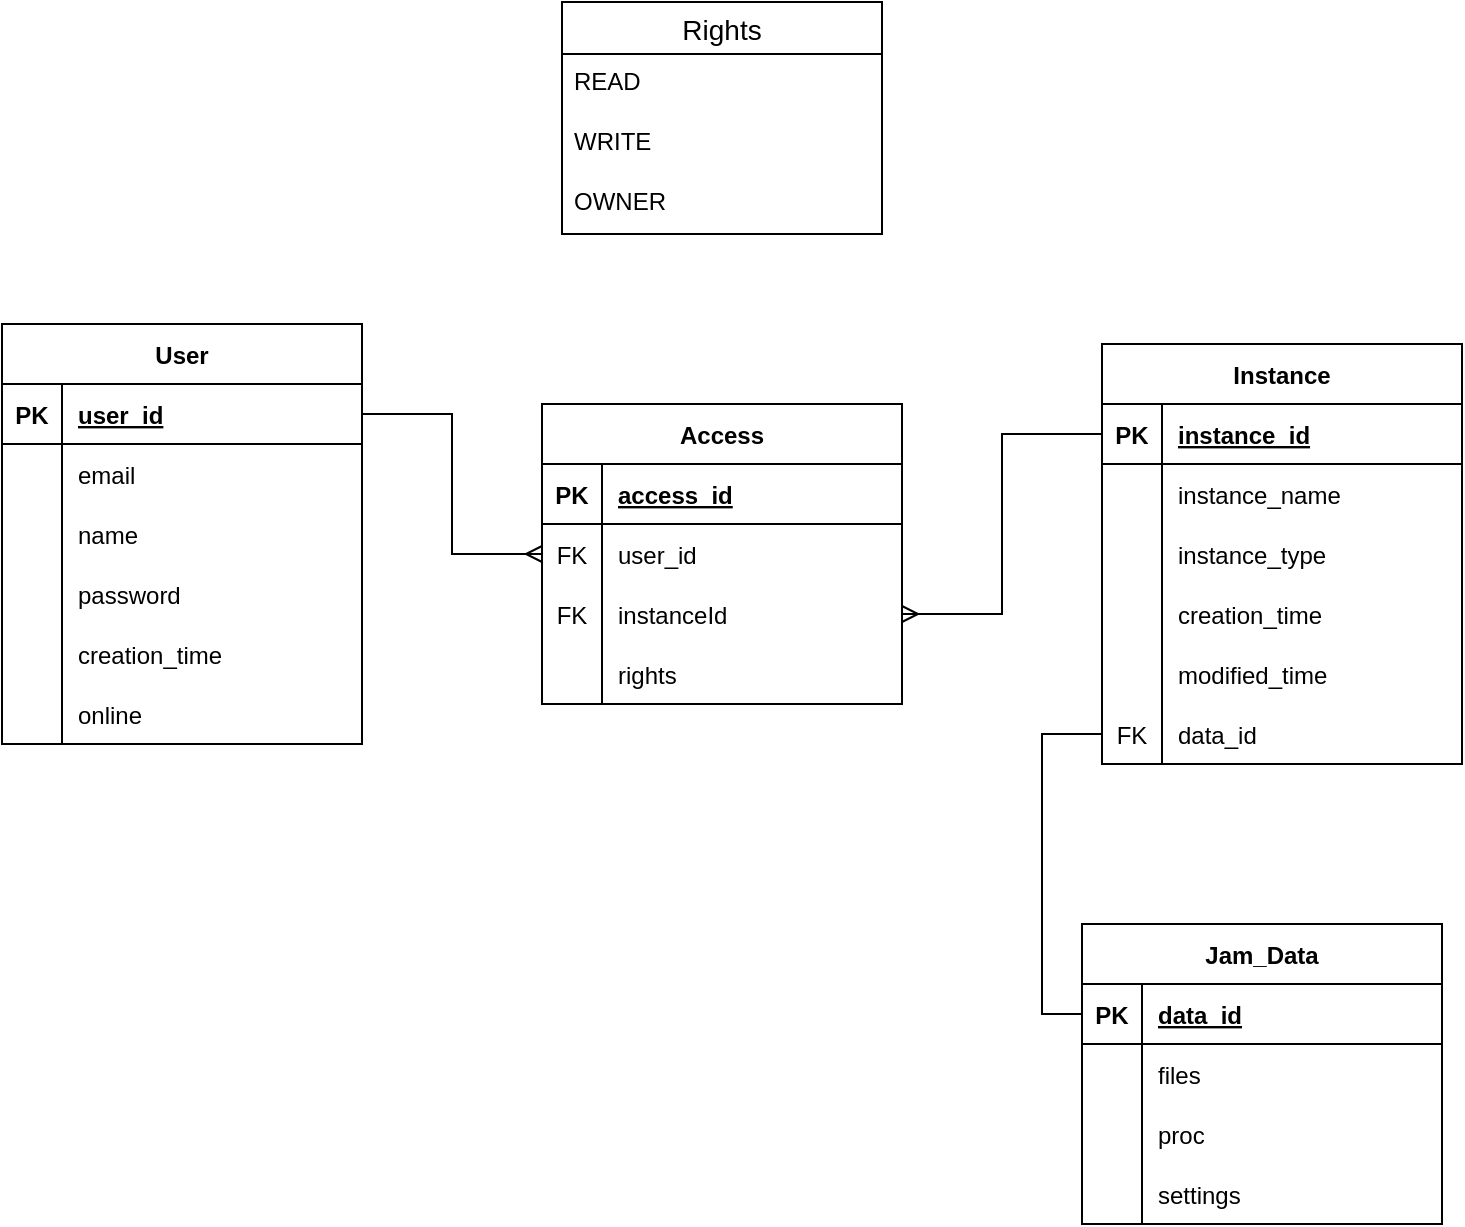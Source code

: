 <mxfile version="18.1.3" type="github"><diagram id="M13giW1HKXhDbI3EvZ1D" name="Page-1"><mxGraphModel dx="1422" dy="762" grid="1" gridSize="10" guides="1" tooltips="1" connect="1" arrows="1" fold="1" page="1" pageScale="1" pageWidth="827" pageHeight="1169" math="0" shadow="0"><root><mxCell id="0"/><mxCell id="1" parent="0"/><mxCell id="X7GeTNP8KSIjMDw2_woo-1" value="User" style="shape=table;startSize=30;container=1;collapsible=1;childLayout=tableLayout;fixedRows=1;rowLines=0;fontStyle=1;align=center;resizeLast=1;" vertex="1" parent="1"><mxGeometry x="50" y="221" width="180" height="210" as="geometry"/></mxCell><mxCell id="X7GeTNP8KSIjMDw2_woo-2" value="" style="shape=tableRow;horizontal=0;startSize=0;swimlaneHead=0;swimlaneBody=0;fillColor=none;collapsible=0;dropTarget=0;points=[[0,0.5],[1,0.5]];portConstraint=eastwest;top=0;left=0;right=0;bottom=1;" vertex="1" parent="X7GeTNP8KSIjMDw2_woo-1"><mxGeometry y="30" width="180" height="30" as="geometry"/></mxCell><mxCell id="X7GeTNP8KSIjMDw2_woo-3" value="PK" style="shape=partialRectangle;connectable=0;fillColor=none;top=0;left=0;bottom=0;right=0;fontStyle=1;overflow=hidden;" vertex="1" parent="X7GeTNP8KSIjMDw2_woo-2"><mxGeometry width="30" height="30" as="geometry"><mxRectangle width="30" height="30" as="alternateBounds"/></mxGeometry></mxCell><mxCell id="X7GeTNP8KSIjMDw2_woo-4" value="user_id" style="shape=partialRectangle;connectable=0;fillColor=none;top=0;left=0;bottom=0;right=0;align=left;spacingLeft=6;fontStyle=5;overflow=hidden;" vertex="1" parent="X7GeTNP8KSIjMDw2_woo-2"><mxGeometry x="30" width="150" height="30" as="geometry"><mxRectangle width="150" height="30" as="alternateBounds"/></mxGeometry></mxCell><mxCell id="X7GeTNP8KSIjMDw2_woo-5" value="" style="shape=tableRow;horizontal=0;startSize=0;swimlaneHead=0;swimlaneBody=0;fillColor=none;collapsible=0;dropTarget=0;points=[[0,0.5],[1,0.5]];portConstraint=eastwest;top=0;left=0;right=0;bottom=0;" vertex="1" parent="X7GeTNP8KSIjMDw2_woo-1"><mxGeometry y="60" width="180" height="30" as="geometry"/></mxCell><mxCell id="X7GeTNP8KSIjMDw2_woo-6" value="" style="shape=partialRectangle;connectable=0;fillColor=none;top=0;left=0;bottom=0;right=0;editable=1;overflow=hidden;" vertex="1" parent="X7GeTNP8KSIjMDw2_woo-5"><mxGeometry width="30" height="30" as="geometry"><mxRectangle width="30" height="30" as="alternateBounds"/></mxGeometry></mxCell><mxCell id="X7GeTNP8KSIjMDw2_woo-7" value="email" style="shape=partialRectangle;connectable=0;fillColor=none;top=0;left=0;bottom=0;right=0;align=left;spacingLeft=6;overflow=hidden;" vertex="1" parent="X7GeTNP8KSIjMDw2_woo-5"><mxGeometry x="30" width="150" height="30" as="geometry"><mxRectangle width="150" height="30" as="alternateBounds"/></mxGeometry></mxCell><mxCell id="X7GeTNP8KSIjMDw2_woo-8" value="" style="shape=tableRow;horizontal=0;startSize=0;swimlaneHead=0;swimlaneBody=0;fillColor=none;collapsible=0;dropTarget=0;points=[[0,0.5],[1,0.5]];portConstraint=eastwest;top=0;left=0;right=0;bottom=0;" vertex="1" parent="X7GeTNP8KSIjMDw2_woo-1"><mxGeometry y="90" width="180" height="30" as="geometry"/></mxCell><mxCell id="X7GeTNP8KSIjMDw2_woo-9" value="" style="shape=partialRectangle;connectable=0;fillColor=none;top=0;left=0;bottom=0;right=0;editable=1;overflow=hidden;" vertex="1" parent="X7GeTNP8KSIjMDw2_woo-8"><mxGeometry width="30" height="30" as="geometry"><mxRectangle width="30" height="30" as="alternateBounds"/></mxGeometry></mxCell><mxCell id="X7GeTNP8KSIjMDw2_woo-10" value="name" style="shape=partialRectangle;connectable=0;fillColor=none;top=0;left=0;bottom=0;right=0;align=left;spacingLeft=6;overflow=hidden;" vertex="1" parent="X7GeTNP8KSIjMDw2_woo-8"><mxGeometry x="30" width="150" height="30" as="geometry"><mxRectangle width="150" height="30" as="alternateBounds"/></mxGeometry></mxCell><mxCell id="X7GeTNP8KSIjMDw2_woo-11" value="" style="shape=tableRow;horizontal=0;startSize=0;swimlaneHead=0;swimlaneBody=0;fillColor=none;collapsible=0;dropTarget=0;points=[[0,0.5],[1,0.5]];portConstraint=eastwest;top=0;left=0;right=0;bottom=0;" vertex="1" parent="X7GeTNP8KSIjMDw2_woo-1"><mxGeometry y="120" width="180" height="30" as="geometry"/></mxCell><mxCell id="X7GeTNP8KSIjMDw2_woo-12" value="" style="shape=partialRectangle;connectable=0;fillColor=none;top=0;left=0;bottom=0;right=0;editable=1;overflow=hidden;" vertex="1" parent="X7GeTNP8KSIjMDw2_woo-11"><mxGeometry width="30" height="30" as="geometry"><mxRectangle width="30" height="30" as="alternateBounds"/></mxGeometry></mxCell><mxCell id="X7GeTNP8KSIjMDw2_woo-13" value="password" style="shape=partialRectangle;connectable=0;fillColor=none;top=0;left=0;bottom=0;right=0;align=left;spacingLeft=6;overflow=hidden;" vertex="1" parent="X7GeTNP8KSIjMDw2_woo-11"><mxGeometry x="30" width="150" height="30" as="geometry"><mxRectangle width="150" height="30" as="alternateBounds"/></mxGeometry></mxCell><mxCell id="X7GeTNP8KSIjMDw2_woo-16" value="" style="shape=tableRow;horizontal=0;startSize=0;swimlaneHead=0;swimlaneBody=0;fillColor=none;collapsible=0;dropTarget=0;points=[[0,0.5],[1,0.5]];portConstraint=eastwest;top=0;left=0;right=0;bottom=0;" vertex="1" parent="X7GeTNP8KSIjMDw2_woo-1"><mxGeometry y="150" width="180" height="30" as="geometry"/></mxCell><mxCell id="X7GeTNP8KSIjMDw2_woo-17" value="" style="shape=partialRectangle;connectable=0;fillColor=none;top=0;left=0;bottom=0;right=0;editable=1;overflow=hidden;" vertex="1" parent="X7GeTNP8KSIjMDw2_woo-16"><mxGeometry width="30" height="30" as="geometry"><mxRectangle width="30" height="30" as="alternateBounds"/></mxGeometry></mxCell><mxCell id="X7GeTNP8KSIjMDw2_woo-18" value="creation_time" style="shape=partialRectangle;connectable=0;fillColor=none;top=0;left=0;bottom=0;right=0;align=left;spacingLeft=6;overflow=hidden;" vertex="1" parent="X7GeTNP8KSIjMDw2_woo-16"><mxGeometry x="30" width="150" height="30" as="geometry"><mxRectangle width="150" height="30" as="alternateBounds"/></mxGeometry></mxCell><mxCell id="X7GeTNP8KSIjMDw2_woo-21" value="" style="shape=tableRow;horizontal=0;startSize=0;swimlaneHead=0;swimlaneBody=0;fillColor=none;collapsible=0;dropTarget=0;points=[[0,0.5],[1,0.5]];portConstraint=eastwest;top=0;left=0;right=0;bottom=0;" vertex="1" parent="X7GeTNP8KSIjMDw2_woo-1"><mxGeometry y="180" width="180" height="30" as="geometry"/></mxCell><mxCell id="X7GeTNP8KSIjMDw2_woo-22" value="" style="shape=partialRectangle;connectable=0;fillColor=none;top=0;left=0;bottom=0;right=0;editable=1;overflow=hidden;" vertex="1" parent="X7GeTNP8KSIjMDw2_woo-21"><mxGeometry width="30" height="30" as="geometry"><mxRectangle width="30" height="30" as="alternateBounds"/></mxGeometry></mxCell><mxCell id="X7GeTNP8KSIjMDw2_woo-23" value="online" style="shape=partialRectangle;connectable=0;fillColor=none;top=0;left=0;bottom=0;right=0;align=left;spacingLeft=6;overflow=hidden;" vertex="1" parent="X7GeTNP8KSIjMDw2_woo-21"><mxGeometry x="30" width="150" height="30" as="geometry"><mxRectangle width="150" height="30" as="alternateBounds"/></mxGeometry></mxCell><mxCell id="X7GeTNP8KSIjMDw2_woo-24" value="Access" style="shape=table;startSize=30;container=1;collapsible=1;childLayout=tableLayout;fixedRows=1;rowLines=0;fontStyle=1;align=center;resizeLast=1;" vertex="1" parent="1"><mxGeometry x="320" y="261" width="180" height="150" as="geometry"/></mxCell><mxCell id="X7GeTNP8KSIjMDw2_woo-25" value="" style="shape=tableRow;horizontal=0;startSize=0;swimlaneHead=0;swimlaneBody=0;fillColor=none;collapsible=0;dropTarget=0;points=[[0,0.5],[1,0.5]];portConstraint=eastwest;top=0;left=0;right=0;bottom=1;" vertex="1" parent="X7GeTNP8KSIjMDw2_woo-24"><mxGeometry y="30" width="180" height="30" as="geometry"/></mxCell><mxCell id="X7GeTNP8KSIjMDw2_woo-26" value="PK" style="shape=partialRectangle;connectable=0;fillColor=none;top=0;left=0;bottom=0;right=0;fontStyle=1;overflow=hidden;" vertex="1" parent="X7GeTNP8KSIjMDw2_woo-25"><mxGeometry width="30" height="30" as="geometry"><mxRectangle width="30" height="30" as="alternateBounds"/></mxGeometry></mxCell><mxCell id="X7GeTNP8KSIjMDw2_woo-27" value="access_id" style="shape=partialRectangle;connectable=0;fillColor=none;top=0;left=0;bottom=0;right=0;align=left;spacingLeft=6;fontStyle=5;overflow=hidden;" vertex="1" parent="X7GeTNP8KSIjMDw2_woo-25"><mxGeometry x="30" width="150" height="30" as="geometry"><mxRectangle width="150" height="30" as="alternateBounds"/></mxGeometry></mxCell><mxCell id="X7GeTNP8KSIjMDw2_woo-41" value="" style="shape=tableRow;horizontal=0;startSize=0;swimlaneHead=0;swimlaneBody=0;fillColor=none;collapsible=0;dropTarget=0;points=[[0,0.5],[1,0.5]];portConstraint=eastwest;top=0;left=0;right=0;bottom=0;" vertex="1" parent="X7GeTNP8KSIjMDw2_woo-24"><mxGeometry y="60" width="180" height="30" as="geometry"/></mxCell><mxCell id="X7GeTNP8KSIjMDw2_woo-42" value="FK" style="shape=partialRectangle;connectable=0;fillColor=none;top=0;left=0;bottom=0;right=0;fontStyle=0;overflow=hidden;" vertex="1" parent="X7GeTNP8KSIjMDw2_woo-41"><mxGeometry width="30" height="30" as="geometry"><mxRectangle width="30" height="30" as="alternateBounds"/></mxGeometry></mxCell><mxCell id="X7GeTNP8KSIjMDw2_woo-43" value="user_id" style="shape=partialRectangle;connectable=0;fillColor=none;top=0;left=0;bottom=0;right=0;align=left;spacingLeft=6;fontStyle=0;overflow=hidden;" vertex="1" parent="X7GeTNP8KSIjMDw2_woo-41"><mxGeometry x="30" width="150" height="30" as="geometry"><mxRectangle width="150" height="30" as="alternateBounds"/></mxGeometry></mxCell><mxCell id="X7GeTNP8KSIjMDw2_woo-44" value="" style="shape=tableRow;horizontal=0;startSize=0;swimlaneHead=0;swimlaneBody=0;fillColor=none;collapsible=0;dropTarget=0;points=[[0,0.5],[1,0.5]];portConstraint=eastwest;top=0;left=0;right=0;bottom=0;" vertex="1" parent="X7GeTNP8KSIjMDw2_woo-24"><mxGeometry y="90" width="180" height="30" as="geometry"/></mxCell><mxCell id="X7GeTNP8KSIjMDw2_woo-45" value="FK" style="shape=partialRectangle;connectable=0;fillColor=none;top=0;left=0;bottom=0;right=0;fontStyle=0;overflow=hidden;" vertex="1" parent="X7GeTNP8KSIjMDw2_woo-44"><mxGeometry width="30" height="30" as="geometry"><mxRectangle width="30" height="30" as="alternateBounds"/></mxGeometry></mxCell><mxCell id="X7GeTNP8KSIjMDw2_woo-46" value="instanceId" style="shape=partialRectangle;connectable=0;fillColor=none;top=0;left=0;bottom=0;right=0;align=left;spacingLeft=6;fontStyle=0;overflow=hidden;" vertex="1" parent="X7GeTNP8KSIjMDw2_woo-44"><mxGeometry x="30" width="150" height="30" as="geometry"><mxRectangle width="150" height="30" as="alternateBounds"/></mxGeometry></mxCell><mxCell id="X7GeTNP8KSIjMDw2_woo-34" value="" style="shape=tableRow;horizontal=0;startSize=0;swimlaneHead=0;swimlaneBody=0;fillColor=none;collapsible=0;dropTarget=0;points=[[0,0.5],[1,0.5]];portConstraint=eastwest;top=0;left=0;right=0;bottom=0;" vertex="1" parent="X7GeTNP8KSIjMDw2_woo-24"><mxGeometry y="120" width="180" height="30" as="geometry"/></mxCell><mxCell id="X7GeTNP8KSIjMDw2_woo-35" value="" style="shape=partialRectangle;connectable=0;fillColor=none;top=0;left=0;bottom=0;right=0;editable=1;overflow=hidden;" vertex="1" parent="X7GeTNP8KSIjMDw2_woo-34"><mxGeometry width="30" height="30" as="geometry"><mxRectangle width="30" height="30" as="alternateBounds"/></mxGeometry></mxCell><mxCell id="X7GeTNP8KSIjMDw2_woo-36" value="rights" style="shape=partialRectangle;connectable=0;fillColor=none;top=0;left=0;bottom=0;right=0;align=left;spacingLeft=6;overflow=hidden;" vertex="1" parent="X7GeTNP8KSIjMDw2_woo-34"><mxGeometry x="30" width="150" height="30" as="geometry"><mxRectangle width="150" height="30" as="alternateBounds"/></mxGeometry></mxCell><mxCell id="X7GeTNP8KSIjMDw2_woo-52" style="edgeStyle=orthogonalEdgeStyle;rounded=0;orthogonalLoop=1;jettySize=auto;html=1;exitX=1;exitY=0.5;exitDx=0;exitDy=0;entryX=0;entryY=0.5;entryDx=0;entryDy=0;endArrow=ERmany;endFill=0;" edge="1" parent="1" source="X7GeTNP8KSIjMDw2_woo-2" target="X7GeTNP8KSIjMDw2_woo-41"><mxGeometry relative="1" as="geometry"/></mxCell><mxCell id="X7GeTNP8KSIjMDw2_woo-53" value="Instance" style="shape=table;startSize=30;container=1;collapsible=1;childLayout=tableLayout;fixedRows=1;rowLines=0;fontStyle=1;align=center;resizeLast=1;" vertex="1" parent="1"><mxGeometry x="600" y="231" width="180" height="210" as="geometry"/></mxCell><mxCell id="X7GeTNP8KSIjMDw2_woo-54" value="" style="shape=tableRow;horizontal=0;startSize=0;swimlaneHead=0;swimlaneBody=0;fillColor=none;collapsible=0;dropTarget=0;points=[[0,0.5],[1,0.5]];portConstraint=eastwest;top=0;left=0;right=0;bottom=1;" vertex="1" parent="X7GeTNP8KSIjMDw2_woo-53"><mxGeometry y="30" width="180" height="30" as="geometry"/></mxCell><mxCell id="X7GeTNP8KSIjMDw2_woo-55" value="PK" style="shape=partialRectangle;connectable=0;fillColor=none;top=0;left=0;bottom=0;right=0;fontStyle=1;overflow=hidden;" vertex="1" parent="X7GeTNP8KSIjMDw2_woo-54"><mxGeometry width="30" height="30" as="geometry"><mxRectangle width="30" height="30" as="alternateBounds"/></mxGeometry></mxCell><mxCell id="X7GeTNP8KSIjMDw2_woo-56" value="instance_id" style="shape=partialRectangle;connectable=0;fillColor=none;top=0;left=0;bottom=0;right=0;align=left;spacingLeft=6;fontStyle=5;overflow=hidden;" vertex="1" parent="X7GeTNP8KSIjMDw2_woo-54"><mxGeometry x="30" width="150" height="30" as="geometry"><mxRectangle width="150" height="30" as="alternateBounds"/></mxGeometry></mxCell><mxCell id="X7GeTNP8KSIjMDw2_woo-57" value="" style="shape=tableRow;horizontal=0;startSize=0;swimlaneHead=0;swimlaneBody=0;fillColor=none;collapsible=0;dropTarget=0;points=[[0,0.5],[1,0.5]];portConstraint=eastwest;top=0;left=0;right=0;bottom=0;" vertex="1" parent="X7GeTNP8KSIjMDw2_woo-53"><mxGeometry y="60" width="180" height="30" as="geometry"/></mxCell><mxCell id="X7GeTNP8KSIjMDw2_woo-58" value="" style="shape=partialRectangle;connectable=0;fillColor=none;top=0;left=0;bottom=0;right=0;editable=1;overflow=hidden;" vertex="1" parent="X7GeTNP8KSIjMDw2_woo-57"><mxGeometry width="30" height="30" as="geometry"><mxRectangle width="30" height="30" as="alternateBounds"/></mxGeometry></mxCell><mxCell id="X7GeTNP8KSIjMDw2_woo-59" value="instance_name" style="shape=partialRectangle;connectable=0;fillColor=none;top=0;left=0;bottom=0;right=0;align=left;spacingLeft=6;overflow=hidden;" vertex="1" parent="X7GeTNP8KSIjMDw2_woo-57"><mxGeometry x="30" width="150" height="30" as="geometry"><mxRectangle width="150" height="30" as="alternateBounds"/></mxGeometry></mxCell><mxCell id="X7GeTNP8KSIjMDw2_woo-60" value="" style="shape=tableRow;horizontal=0;startSize=0;swimlaneHead=0;swimlaneBody=0;fillColor=none;collapsible=0;dropTarget=0;points=[[0,0.5],[1,0.5]];portConstraint=eastwest;top=0;left=0;right=0;bottom=0;" vertex="1" parent="X7GeTNP8KSIjMDw2_woo-53"><mxGeometry y="90" width="180" height="30" as="geometry"/></mxCell><mxCell id="X7GeTNP8KSIjMDw2_woo-61" value="" style="shape=partialRectangle;connectable=0;fillColor=none;top=0;left=0;bottom=0;right=0;editable=1;overflow=hidden;" vertex="1" parent="X7GeTNP8KSIjMDw2_woo-60"><mxGeometry width="30" height="30" as="geometry"><mxRectangle width="30" height="30" as="alternateBounds"/></mxGeometry></mxCell><mxCell id="X7GeTNP8KSIjMDw2_woo-62" value="instance_type" style="shape=partialRectangle;connectable=0;fillColor=none;top=0;left=0;bottom=0;right=0;align=left;spacingLeft=6;overflow=hidden;" vertex="1" parent="X7GeTNP8KSIjMDw2_woo-60"><mxGeometry x="30" width="150" height="30" as="geometry"><mxRectangle width="150" height="30" as="alternateBounds"/></mxGeometry></mxCell><mxCell id="X7GeTNP8KSIjMDw2_woo-63" value="" style="shape=tableRow;horizontal=0;startSize=0;swimlaneHead=0;swimlaneBody=0;fillColor=none;collapsible=0;dropTarget=0;points=[[0,0.5],[1,0.5]];portConstraint=eastwest;top=0;left=0;right=0;bottom=0;" vertex="1" parent="X7GeTNP8KSIjMDw2_woo-53"><mxGeometry y="120" width="180" height="30" as="geometry"/></mxCell><mxCell id="X7GeTNP8KSIjMDw2_woo-64" value="" style="shape=partialRectangle;connectable=0;fillColor=none;top=0;left=0;bottom=0;right=0;editable=1;overflow=hidden;" vertex="1" parent="X7GeTNP8KSIjMDw2_woo-63"><mxGeometry width="30" height="30" as="geometry"><mxRectangle width="30" height="30" as="alternateBounds"/></mxGeometry></mxCell><mxCell id="X7GeTNP8KSIjMDw2_woo-65" value="creation_time" style="shape=partialRectangle;connectable=0;fillColor=none;top=0;left=0;bottom=0;right=0;align=left;spacingLeft=6;overflow=hidden;" vertex="1" parent="X7GeTNP8KSIjMDw2_woo-63"><mxGeometry x="30" width="150" height="30" as="geometry"><mxRectangle width="150" height="30" as="alternateBounds"/></mxGeometry></mxCell><mxCell id="X7GeTNP8KSIjMDw2_woo-66" value="" style="shape=tableRow;horizontal=0;startSize=0;swimlaneHead=0;swimlaneBody=0;fillColor=none;collapsible=0;dropTarget=0;points=[[0,0.5],[1,0.5]];portConstraint=eastwest;top=0;left=0;right=0;bottom=0;" vertex="1" parent="X7GeTNP8KSIjMDw2_woo-53"><mxGeometry y="150" width="180" height="30" as="geometry"/></mxCell><mxCell id="X7GeTNP8KSIjMDw2_woo-67" value="" style="shape=partialRectangle;connectable=0;fillColor=none;top=0;left=0;bottom=0;right=0;editable=1;overflow=hidden;" vertex="1" parent="X7GeTNP8KSIjMDw2_woo-66"><mxGeometry width="30" height="30" as="geometry"><mxRectangle width="30" height="30" as="alternateBounds"/></mxGeometry></mxCell><mxCell id="X7GeTNP8KSIjMDw2_woo-68" value="modified_time" style="shape=partialRectangle;connectable=0;fillColor=none;top=0;left=0;bottom=0;right=0;align=left;spacingLeft=6;overflow=hidden;" vertex="1" parent="X7GeTNP8KSIjMDw2_woo-66"><mxGeometry x="30" width="150" height="30" as="geometry"><mxRectangle width="150" height="30" as="alternateBounds"/></mxGeometry></mxCell><mxCell id="X7GeTNP8KSIjMDw2_woo-71" value="" style="shape=tableRow;horizontal=0;startSize=0;swimlaneHead=0;swimlaneBody=0;fillColor=none;collapsible=0;dropTarget=0;points=[[0,0.5],[1,0.5]];portConstraint=eastwest;top=0;left=0;right=0;bottom=0;" vertex="1" parent="X7GeTNP8KSIjMDw2_woo-53"><mxGeometry y="180" width="180" height="30" as="geometry"/></mxCell><mxCell id="X7GeTNP8KSIjMDw2_woo-72" value="FK" style="shape=partialRectangle;connectable=0;fillColor=none;top=0;left=0;bottom=0;right=0;fontStyle=0;overflow=hidden;" vertex="1" parent="X7GeTNP8KSIjMDw2_woo-71"><mxGeometry width="30" height="30" as="geometry"><mxRectangle width="30" height="30" as="alternateBounds"/></mxGeometry></mxCell><mxCell id="X7GeTNP8KSIjMDw2_woo-73" value="data_id" style="shape=partialRectangle;connectable=0;fillColor=none;top=0;left=0;bottom=0;right=0;align=left;spacingLeft=6;fontStyle=0;overflow=hidden;" vertex="1" parent="X7GeTNP8KSIjMDw2_woo-71"><mxGeometry x="30" width="150" height="30" as="geometry"><mxRectangle width="150" height="30" as="alternateBounds"/></mxGeometry></mxCell><mxCell id="X7GeTNP8KSIjMDw2_woo-70" style="edgeStyle=orthogonalEdgeStyle;rounded=0;orthogonalLoop=1;jettySize=auto;html=1;exitX=0;exitY=0.5;exitDx=0;exitDy=0;endArrow=ERmany;endFill=0;" edge="1" parent="1" source="X7GeTNP8KSIjMDw2_woo-54" target="X7GeTNP8KSIjMDw2_woo-44"><mxGeometry relative="1" as="geometry"/></mxCell><mxCell id="X7GeTNP8KSIjMDw2_woo-74" value="Jam_Data" style="shape=table;startSize=30;container=1;collapsible=1;childLayout=tableLayout;fixedRows=1;rowLines=0;fontStyle=1;align=center;resizeLast=1;" vertex="1" parent="1"><mxGeometry x="590" y="521" width="180" height="150" as="geometry"/></mxCell><mxCell id="X7GeTNP8KSIjMDw2_woo-75" value="" style="shape=tableRow;horizontal=0;startSize=0;swimlaneHead=0;swimlaneBody=0;fillColor=none;collapsible=0;dropTarget=0;points=[[0,0.5],[1,0.5]];portConstraint=eastwest;top=0;left=0;right=0;bottom=1;" vertex="1" parent="X7GeTNP8KSIjMDw2_woo-74"><mxGeometry y="30" width="180" height="30" as="geometry"/></mxCell><mxCell id="X7GeTNP8KSIjMDw2_woo-76" value="PK" style="shape=partialRectangle;connectable=0;fillColor=none;top=0;left=0;bottom=0;right=0;fontStyle=1;overflow=hidden;" vertex="1" parent="X7GeTNP8KSIjMDw2_woo-75"><mxGeometry width="30" height="30" as="geometry"><mxRectangle width="30" height="30" as="alternateBounds"/></mxGeometry></mxCell><mxCell id="X7GeTNP8KSIjMDw2_woo-77" value="data_id" style="shape=partialRectangle;connectable=0;fillColor=none;top=0;left=0;bottom=0;right=0;align=left;spacingLeft=6;fontStyle=5;overflow=hidden;" vertex="1" parent="X7GeTNP8KSIjMDw2_woo-75"><mxGeometry x="30" width="150" height="30" as="geometry"><mxRectangle width="150" height="30" as="alternateBounds"/></mxGeometry></mxCell><mxCell id="X7GeTNP8KSIjMDw2_woo-78" value="" style="shape=tableRow;horizontal=0;startSize=0;swimlaneHead=0;swimlaneBody=0;fillColor=none;collapsible=0;dropTarget=0;points=[[0,0.5],[1,0.5]];portConstraint=eastwest;top=0;left=0;right=0;bottom=0;" vertex="1" parent="X7GeTNP8KSIjMDw2_woo-74"><mxGeometry y="60" width="180" height="30" as="geometry"/></mxCell><mxCell id="X7GeTNP8KSIjMDw2_woo-79" value="" style="shape=partialRectangle;connectable=0;fillColor=none;top=0;left=0;bottom=0;right=0;editable=1;overflow=hidden;" vertex="1" parent="X7GeTNP8KSIjMDw2_woo-78"><mxGeometry width="30" height="30" as="geometry"><mxRectangle width="30" height="30" as="alternateBounds"/></mxGeometry></mxCell><mxCell id="X7GeTNP8KSIjMDw2_woo-80" value="files" style="shape=partialRectangle;connectable=0;fillColor=none;top=0;left=0;bottom=0;right=0;align=left;spacingLeft=6;overflow=hidden;" vertex="1" parent="X7GeTNP8KSIjMDw2_woo-78"><mxGeometry x="30" width="150" height="30" as="geometry"><mxRectangle width="150" height="30" as="alternateBounds"/></mxGeometry></mxCell><mxCell id="X7GeTNP8KSIjMDw2_woo-81" value="" style="shape=tableRow;horizontal=0;startSize=0;swimlaneHead=0;swimlaneBody=0;fillColor=none;collapsible=0;dropTarget=0;points=[[0,0.5],[1,0.5]];portConstraint=eastwest;top=0;left=0;right=0;bottom=0;" vertex="1" parent="X7GeTNP8KSIjMDw2_woo-74"><mxGeometry y="90" width="180" height="30" as="geometry"/></mxCell><mxCell id="X7GeTNP8KSIjMDw2_woo-82" value="" style="shape=partialRectangle;connectable=0;fillColor=none;top=0;left=0;bottom=0;right=0;editable=1;overflow=hidden;" vertex="1" parent="X7GeTNP8KSIjMDw2_woo-81"><mxGeometry width="30" height="30" as="geometry"><mxRectangle width="30" height="30" as="alternateBounds"/></mxGeometry></mxCell><mxCell id="X7GeTNP8KSIjMDw2_woo-83" value="proc" style="shape=partialRectangle;connectable=0;fillColor=none;top=0;left=0;bottom=0;right=0;align=left;spacingLeft=6;overflow=hidden;" vertex="1" parent="X7GeTNP8KSIjMDw2_woo-81"><mxGeometry x="30" width="150" height="30" as="geometry"><mxRectangle width="150" height="30" as="alternateBounds"/></mxGeometry></mxCell><mxCell id="X7GeTNP8KSIjMDw2_woo-84" value="" style="shape=tableRow;horizontal=0;startSize=0;swimlaneHead=0;swimlaneBody=0;fillColor=none;collapsible=0;dropTarget=0;points=[[0,0.5],[1,0.5]];portConstraint=eastwest;top=0;left=0;right=0;bottom=0;" vertex="1" parent="X7GeTNP8KSIjMDw2_woo-74"><mxGeometry y="120" width="180" height="30" as="geometry"/></mxCell><mxCell id="X7GeTNP8KSIjMDw2_woo-85" value="" style="shape=partialRectangle;connectable=0;fillColor=none;top=0;left=0;bottom=0;right=0;editable=1;overflow=hidden;" vertex="1" parent="X7GeTNP8KSIjMDw2_woo-84"><mxGeometry width="30" height="30" as="geometry"><mxRectangle width="30" height="30" as="alternateBounds"/></mxGeometry></mxCell><mxCell id="X7GeTNP8KSIjMDw2_woo-86" value="settings" style="shape=partialRectangle;connectable=0;fillColor=none;top=0;left=0;bottom=0;right=0;align=left;spacingLeft=6;overflow=hidden;" vertex="1" parent="X7GeTNP8KSIjMDw2_woo-84"><mxGeometry x="30" width="150" height="30" as="geometry"><mxRectangle width="150" height="30" as="alternateBounds"/></mxGeometry></mxCell><mxCell id="X7GeTNP8KSIjMDw2_woo-87" style="edgeStyle=orthogonalEdgeStyle;rounded=0;orthogonalLoop=1;jettySize=auto;html=1;exitX=0;exitY=0.5;exitDx=0;exitDy=0;entryX=0;entryY=0.5;entryDx=0;entryDy=0;endArrow=none;endFill=0;" edge="1" parent="1" source="X7GeTNP8KSIjMDw2_woo-71" target="X7GeTNP8KSIjMDw2_woo-75"><mxGeometry relative="1" as="geometry"/></mxCell><mxCell id="X7GeTNP8KSIjMDw2_woo-88" value="Rights" style="swimlane;fontStyle=0;childLayout=stackLayout;horizontal=1;startSize=26;horizontalStack=0;resizeParent=1;resizeParentMax=0;resizeLast=0;collapsible=1;marginBottom=0;align=center;fontSize=14;" vertex="1" parent="1"><mxGeometry x="330" y="60" width="160" height="116" as="geometry"/></mxCell><mxCell id="X7GeTNP8KSIjMDw2_woo-89" value="READ" style="text;strokeColor=none;fillColor=none;spacingLeft=4;spacingRight=4;overflow=hidden;rotatable=0;points=[[0,0.5],[1,0.5]];portConstraint=eastwest;fontSize=12;" vertex="1" parent="X7GeTNP8KSIjMDw2_woo-88"><mxGeometry y="26" width="160" height="30" as="geometry"/></mxCell><mxCell id="X7GeTNP8KSIjMDw2_woo-90" value="WRITE" style="text;strokeColor=none;fillColor=none;spacingLeft=4;spacingRight=4;overflow=hidden;rotatable=0;points=[[0,0.5],[1,0.5]];portConstraint=eastwest;fontSize=12;" vertex="1" parent="X7GeTNP8KSIjMDw2_woo-88"><mxGeometry y="56" width="160" height="30" as="geometry"/></mxCell><mxCell id="X7GeTNP8KSIjMDw2_woo-91" value="OWNER" style="text;strokeColor=none;fillColor=none;spacingLeft=4;spacingRight=4;overflow=hidden;rotatable=0;points=[[0,0.5],[1,0.5]];portConstraint=eastwest;fontSize=12;" vertex="1" parent="X7GeTNP8KSIjMDw2_woo-88"><mxGeometry y="86" width="160" height="30" as="geometry"/></mxCell></root></mxGraphModel></diagram></mxfile>